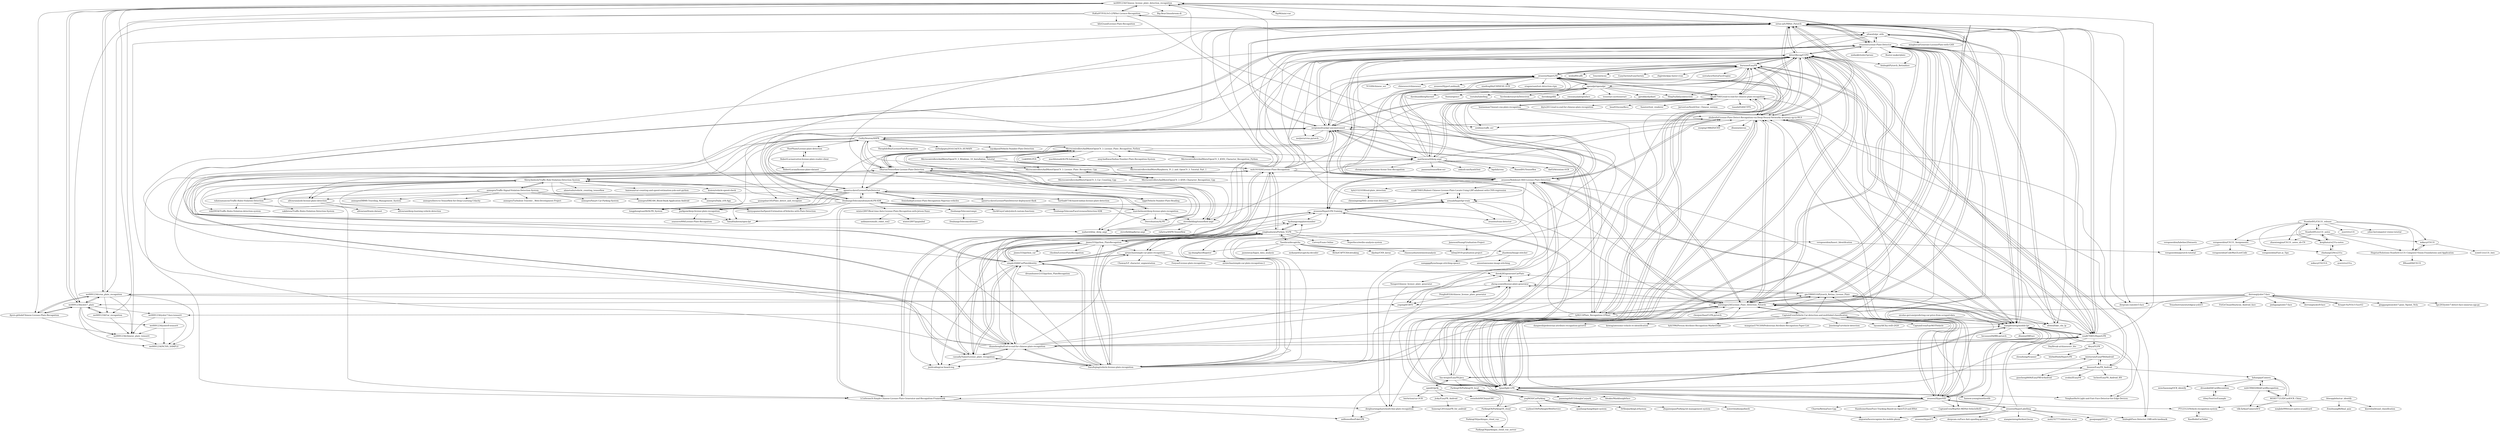 digraph G {
"we0091234/Chinese_license_plate_detection_recognition" -> "we0091234/crnn_plate_recognition"
"we0091234/Chinese_license_plate_detection_recognition" -> "we0091234/yolov7_plate"
"we0091234/Chinese_license_plate_detection_recognition" -> "HuKai97/YOLOv5-LPRNet-Licence-Recognition"
"we0091234/Chinese_license_plate_detection_recognition" -> "we0091234/Car_recognition"
"we0091234/Chinese_license_plate_detection_recognition" -> "Ayers-github/Chinese-License-Plate-Recognition"
"we0091234/Chinese_license_plate_detection_recognition" -> "we0091234/chinese_plate_tensorrt"
"we0091234/Chinese_license_plate_detection_recognition" -> "Big-Bear3/mushroom-di" ["e"=1]
"we0091234/Chinese_license_plate_detection_recognition" -> "yxgong0/CRPD"
"we0091234/Chinese_license_plate_detection_recognition" -> "zeusees/License-Plate-Detector"
"we0091234/Chinese_license_plate_detection_recognition" -> "lhp96/mini-vue" ["e"=1]
"we0091234/Chinese_license_plate_detection_recognition" -> "sirius-ai/LPRNet_Pytorch"
"liuruoze/EasyPR" -> "zeusees/HyperLPR"
"liuruoze/EasyPR" -> "openalpr/openalpr"
"liuruoze/EasyPR" -> "szad670401/end-to-end-for-chinese-plate-recognition"
"liuruoze/EasyPR" -> "detectRecog/CCPD"
"liuruoze/EasyPR" -> "seetaface/SeetaFaceEngine" ["e"=1]
"liuruoze/EasyPR" -> "linuxxx/EasyPR_Android"
"liuruoze/EasyPR" -> "zhubenfu/License-Plate-Detect-Recognition-via-Deep-Neural-Networks-accuracy-up-to-99.9"
"liuruoze/EasyPR" -> "ShiqiYu/libfacedetection" ["e"=1]
"liuruoze/EasyPR" -> "szad670401/HyperLPR"
"liuruoze/EasyPR" -> "fan-wenjie/EasyPR-Java"
"liuruoze/EasyPR" -> "weiliu89/caffe" ["e"=1]
"liuruoze/EasyPR" -> "Tencent/ncnn" ["e"=1]
"liuruoze/EasyPR" -> "EasyDarwin/EasyDarwin" ["e"=1]
"liuruoze/EasyPR" -> "sergiomsilva/alpr-unconstrained"
"liuruoze/EasyPR" -> "rbgirshick/py-faster-rcnn" ["e"=1]
"jinmu333/python_PlateRecogntion" -> "yinghualuowu/Python_VLPR"
"jinmu333/python_PlateRecogntion" -> "simple2048/CarPlateIdentity"
"jinmu333/python_PlateRecogntion" -> "DataXujing/vehicle-license-plate-recognition"
"jinmu333/python_PlateRecogntion" -> "casuallyName/License_plate_recognition"
"jinmu333/python_PlateRecogntion" -> "hyzhangyong/platenumber"
"jinmu333/python_PlateRecogntion" -> "wzh191920/License-Plate-Recognition"
"jinmu333/python_PlateRecogntion" -> "chsobin/LicensePlateRecognition"
"jinmu333/python_PlateRecogntion" -> "zeusees/HyperLPR-Training"
"jinmu333/python_PlateRecogntion" -> "duanshengliu/End-to-end-for-chinese-plate-recognition"
"jinmu333/python_PlateRecogntion" -> "jinmu333/python_car"
"jinmu333/python_PlateRecogntion" -> "jmhIcoding/car-board-reg"
"jinmu333/python_PlateRecogntion" -> "airxiechao/simple-car-plate-recognition"
"wzh191920/License-Plate-Recognition" -> "DataXujing/vehicle-license-plate-recognition"
"wzh191920/License-Plate-Recognition" -> "yinghualuowu/Python_VLPR"
"wzh191920/License-Plate-Recognition" -> "simple2048/CarPlateIdentity"
"wzh191920/License-Plate-Recognition" -> "casuallyName/License_plate_recognition"
"wzh191920/License-Plate-Recognition" -> "detectRecog/CCPD"
"wzh191920/License-Plate-Recognition" -> "jinmu333/python_PlateRecogntion"
"wzh191920/License-Plate-Recognition" -> "airxiechao/simple-car-plate-recognition"
"wzh191920/License-Plate-Recognition" -> "szad670401/end-to-end-for-chinese-plate-recognition"
"wzh191920/License-Plate-Recognition" -> "zeusees/HyperLPR"
"wzh191920/License-Plate-Recognition" -> "zhubenfu/License-Plate-Detect-Recognition-via-Deep-Neural-Networks-accuracy-up-to-99.9"
"wzh191920/License-Plate-Recognition" -> "xuexingyu24/License_Plate_Detection_Pytorch"
"wzh191920/License-Plate-Recognition" -> "sirius-ai/LPRNet_Pytorch"
"wzh191920/License-Plate-Recognition" -> "MicrocontrollersAndMore/OpenCV_3_License_Plate_Recognition_Python"
"wzh191920/License-Plate-Recognition" -> "zeusees/Mobilenet-SSD-License-Plate-Detection"
"wzh191920/License-Plate-Recognition" -> "zeusees/License-Plate-Detector"
"yinghualuowu/Python_VLPR" -> "DataXujing/vehicle-license-plate-recognition"
"yinghualuowu/Python_VLPR" -> "wzh191920/License-Plate-Recognition"
"yinghualuowu/Python_VLPR" -> "simple2048/CarPlateIdentity"
"yinghualuowu/Python_VLPR" -> "jinmu333/python_PlateRecogntion"
"yinghualuowu/Python_VLPR" -> "hyzhangyong/platenumber"
"yinghualuowu/Python_VLPR" -> "Yaoshicn/decaptcha"
"yinghualuowu/Python_VLPR" -> "casuallyName/License_plate_recognition"
"yinghualuowu/Python_VLPR" -> "xg-zhang/faceRegister"
"yinghualuowu/Python_VLPR" -> "duanshengliu/End-to-end-for-chinese-plate-recognition"
"yinghualuowu/Python_VLPR" -> "Corvey/Exam-Online" ["e"=1]
"yinghualuowu/Python_VLPR" -> "zeusees/HyperLPR-Training"
"yinghualuowu/Python_VLPR" -> "jmhIcoding/car-board-reg"
"yinghualuowu/Python_VLPR" -> "Superbsco/weibo-analysis-system" ["e"=1]
"yinghualuowu/Python_VLPR" -> "airxiechao/simple-car-plate-recognition"
"yinghualuowu/Python_VLPR" -> "veraposeidon/Insect_Identification"
"zeusees/HyperLPR" -> "liuruoze/EasyPR"
"zeusees/HyperLPR" -> "detectRecog/CCPD"
"zeusees/HyperLPR" -> "szad670401/end-to-end-for-chinese-plate-recognition"
"zeusees/HyperLPR" -> "zhubenfu/License-Plate-Detect-Recognition-via-Deep-Neural-Networks-accuracy-up-to-99.9"
"zeusees/HyperLPR" -> "sergiomsilva/alpr-unconstrained"
"zeusees/HyperLPR" -> "zeusees/Mobilenet-SSD-License-Plate-Detection"
"zeusees/HyperLPR" -> "lqian/light-LPR"
"zeusees/HyperLPR" -> "openalpr/openalpr"
"zeusees/HyperLPR" -> "xiaofengShi/CHINESE-OCR" ["e"=1]
"zeusees/HyperLPR" -> "eragonruan/text-detection-ctpn" ["e"=1]
"zeusees/HyperLPR" -> "YCG09/chinese_ocr" ["e"=1]
"zeusees/HyperLPR" -> "senlinuc/caffe_ocr" ["e"=1]
"zeusees/HyperLPR" -> "chineseocr/chineseocr" ["e"=1]
"zeusees/HyperLPR" -> "zeusees/HyperLandmark" ["e"=1]
"zeusees/HyperLPR" -> "zeusees/HyperLPR-Training"
"detectRecog/CCPD" -> "zeusees/HyperLPR"
"detectRecog/CCPD" -> "sergiomsilva/alpr-unconstrained"
"detectRecog/CCPD" -> "sirius-ai/LPRNet_Pytorch"
"detectRecog/CCPD" -> "zhubenfu/License-Plate-Detect-Recognition-via-Deep-Neural-Networks-accuracy-up-to-99.9"
"detectRecog/CCPD" -> "xuexingyu24/License_Plate_Detection_Pytorch"
"detectRecog/CCPD" -> "szad670401/end-to-end-for-chinese-plate-recognition"
"detectRecog/CCPD" -> "szad670401/HyperLPR"
"detectRecog/CCPD" -> "zeusees/License-Plate-Detector"
"detectRecog/CCPD" -> "lqian/light-LPR"
"detectRecog/CCPD" -> "xiangweizeng/mobile-lpr"
"detectRecog/CCPD" -> "lyl8213/Plate_Recognition-LPRnet"
"detectRecog/CCPD" -> "zeusees/Mobilenet-SSD-License-Plate-Detection"
"detectRecog/CCPD" -> "liuruoze/EasyPR"
"detectRecog/CCPD" -> "biubug6/Pytorch_Retinaface" ["e"=1]
"detectRecog/CCPD" -> "meijieru/crnn.pytorch" ["e"=1]
"DataXujing/vehicle-license-plate-recognition" -> "wzh191920/License-Plate-Recognition"
"DataXujing/vehicle-license-plate-recognition" -> "simple2048/CarPlateIdentity"
"DataXujing/vehicle-license-plate-recognition" -> "yinghualuowu/Python_VLPR"
"DataXujing/vehicle-license-plate-recognition" -> "casuallyName/License_plate_recognition"
"DataXujing/vehicle-license-plate-recognition" -> "jinmu333/python_PlateRecogntion"
"DataXujing/vehicle-license-plate-recognition" -> "duanshengliu/End-to-end-for-chinese-plate-recognition"
"DataXujing/vehicle-license-plate-recognition" -> "detectRecog/CCPD"
"DataXujing/vehicle-license-plate-recognition" -> "zeusees/License-Plate-Detector"
"DataXujing/vehicle-license-plate-recognition" -> "szad670401/HyperLPR"
"DataXujing/vehicle-license-plate-recognition" -> "xuexingyu24/License_Plate_Detection_Pytorch"
"DataXujing/vehicle-license-plate-recognition" -> "derek285/generateCarPlate"
"DataXujing/vehicle-license-plate-recognition" -> "sirius-ai/LPRNet_Pytorch"
"DataXujing/vehicle-license-plate-recognition" -> "szad670401/end-to-end-for-chinese-plate-recognition"
"DataXujing/vehicle-license-plate-recognition" -> "hyzhangyong/platenumber"
"DataXujing/vehicle-license-plate-recognition" -> "we0091234/Chinese_license_plate_detection_recognition"
"LCorleone/A-Simple-Chinese-License-Plate-Generator-and-Recognition-Framework" -> "armaab/hyperlpr-train"
"LCorleone/A-Simple-Chinese-License-Plate-Generator-and-Recognition-Framework" -> "millionsofluo/FakeLPR"
"LCorleone/A-Simple-Chinese-License-Plate-Generator-and-Recognition-Framework" -> "zeusees/HyperLPR-Training"
"LCorleone/A-Simple-Chinese-License-Plate-Generator-and-Recognition-Framework" -> "deeplearningshare/multi-line-plate-recognition"
"Nenger/chinese_licence_plate_generator" -> "millionsofluo/FakeLPR"
"derek285/generateCarPlate" -> "zheng-yuwei/license-plate-generator"
"lqian/light-LPR" -> "xiangweizeng/mobile-lpr"
"lqian/light-LPR" -> "zhubenfu/License-Plate-Detect-Recognition-via-Deep-Neural-Networks-accuracy-up-to-99.9"
"lqian/light-LPR" -> "xuexingyu24/License_Plate_Detection_Pytorch"
"lqian/light-LPR" -> "detectRecog/CCPD"
"lqian/light-LPR" -> "sirius-ai/LPRNet_Pytorch"
"lqian/light-LPR" -> "zeusees/HyperVID"
"lqian/light-LPR" -> "zeusees/Mobilenet-SSD-License-Plate-Detection"
"lqian/light-LPR" -> "YonghaoHe/A-Light-and-Fast-Face-Detector-for-Edge-Devices" ["e"=1]
"lqian/light-LPR" -> "zeusees/License-Plate-Detector"
"lqian/light-LPR" -> "zeusees/HyperLPR"
"lqian/light-LPR" -> "LCorleone/A-Simple-Chinese-License-Plate-Generator-and-Recognition-Framework"
"lqian/light-LPR" -> "zheng-yuwei/license-plate-generator"
"lqian/light-LPR" -> "olojuwin/facerecognize-for-mobile-phone" ["e"=1]
"lqian/light-LPR" -> "bleakie/MaskInsightface" ["e"=1]
"lqian/light-LPR" -> "hanson-young/nniefacelib" ["e"=1]
"lyl8213/Plate_Recognition-LPRnet" -> "sirius-ai/LPRNet_Pytorch"
"lyl8213/Plate_Recognition-LPRnet" -> "deeplearningshare/multi-line-plate-recognition"
"lyl8213/Plate_Recognition-LPRnet" -> "xuexingyu24/License_Plate_Detection_Pytorch"
"lyl8213/Plate_Recognition-LPRnet" -> "LCorleone/A-Simple-Chinese-License-Plate-Generator-and-Recognition-Framework"
"lyl8213/Plate_Recognition-LPRnet" -> "detectRecog/CCPD"
"lyl8213/Plate_Recognition-LPRnet" -> "sergiomsilva/alpr-unconstrained"
"lyl8213/Plate_Recognition-LPRnet" -> "armaab/hyperlpr-train"
"lyl8213/Plate_Recognition-LPRnet" -> "zhubenfu/License-Plate-Detect-Recognition-via-Deep-Neural-Networks-accuracy-up-to-99.9"
"lyl8213/Plate_Recognition-LPRnet" -> "ufownl/fake_chs_lp"
"lyl8213/Plate_Recognition-LPRnet" -> "gm19900510/Pytorch_Retina_License_Plate"
"matthewearl/deep-anpr" -> "szad670401/end-to-end-for-chinese-plate-recognition"
"matthewearl/deep-anpr" -> "sergiomsilva/alpr-unconstrained"
"matthewearl/deep-anpr" -> "stevefielding/tensorflow-anpr"
"matthewearl/deep-anpr" -> "openalpr/openalpr"
"matthewearl/deep-anpr" -> "zeusees/HyperLPR"
"matthewearl/deep-anpr" -> "Dharun/Tensorflow-License-Plate-Detection"
"matthewearl/deep-anpr" -> "detectRecog/CCPD"
"matthewearl/deep-anpr" -> "pannous/tensorflow-ocr" ["e"=1]
"matthewearl/deep-anpr" -> "ankush-me/SynthText" ["e"=1]
"matthewearl/deep-anpr" -> "bgshih/crnn" ["e"=1]
"matthewearl/deep-anpr" -> "Russell91/TensorBox" ["e"=1]
"matthewearl/deep-anpr" -> "zhubenfu/License-Plate-Detect-Recognition-via-Deep-Neural-Networks-accuracy-up-to-99.9"
"matthewearl/deep-anpr" -> "da03/Attention-OCR" ["e"=1]
"matthewearl/deep-anpr" -> "liuruoze/EasyPR"
"matthewearl/deep-anpr" -> "chongyangtao/Awesome-Scene-Text-Recognition" ["e"=1]
"xuexingyu24/License_Plate_Detection_Pytorch" -> "sirius-ai/LPRNet_Pytorch"
"xuexingyu24/License_Plate_Detection_Pytorch" -> "detectRecog/CCPD"
"xuexingyu24/License_Plate_Detection_Pytorch" -> "zhubenfu/License-Plate-Detect-Recognition-via-Deep-Neural-Networks-accuracy-up-to-99.9"
"xuexingyu24/License_Plate_Detection_Pytorch" -> "xiangweizeng/mobile-lpr"
"xuexingyu24/License_Plate_Detection_Pytorch" -> "lqian/light-LPR"
"xuexingyu24/License_Plate_Detection_Pytorch" -> "zeusees/License-Plate-Detector"
"xuexingyu24/License_Plate_Detection_Pytorch" -> "lyl8213/Plate_Recognition-LPRnet"
"xuexingyu24/License_Plate_Detection_Pytorch" -> "gm19900510/Pytorch_Retina_License_Plate"
"xuexingyu24/License_Plate_Detection_Pytorch" -> "sergiomsilva/alpr-unconstrained"
"xuexingyu24/License_Plate_Detection_Pytorch" -> "zeusees/Mobilenet-SSD-License-Plate-Detection"
"xuexingyu24/License_Plate_Detection_Pytorch" -> "ufownl/fake_chs_lp"
"xuexingyu24/License_Plate_Detection_Pytorch" -> "ufownl/alpr_utils"
"xuexingyu24/License_Plate_Detection_Pytorch" -> "zheng-yuwei/license-plate-generator"
"xuexingyu24/License_Plate_Detection_Pytorch" -> "chenjun2hao/CLPR.pytorch"
"xuexingyu24/License_Plate_Detection_Pytorch" -> "CaptainEven/Vehicle-Car-detection-and-multilabel-classification"
"zeusees/Mobilenet-SSD-License-Plate-Detection" -> "zhubenfu/License-Plate-Detect-Recognition-via-Deep-Neural-Networks-accuracy-up-to-99.9"
"zeusees/Mobilenet-SSD-License-Plate-Detection" -> "szad670401/end-to-end-for-chinese-plate-recognition"
"zeusees/Mobilenet-SSD-License-Plate-Detection" -> "zeusees/HyperVID"
"zeusees/Mobilenet-SSD-License-Plate-Detection" -> "xuexingyu24/License_Plate_Detection_Pytorch"
"zeusees/Mobilenet-SSD-License-Plate-Detection" -> "zeusees/HyperLPR"
"zeusees/Mobilenet-SSD-License-Plate-Detection" -> "lqian/light-LPR"
"zeusees/Mobilenet-SSD-License-Plate-Detection" -> "detectRecog/CCPD"
"zeusees/Mobilenet-SSD-License-Plate-Detection" -> "Nenger/chinese_licence_plate_generator"
"zeusees/Mobilenet-SSD-License-Plate-Detection" -> "xiangweizeng/mobile-lpr"
"zeusees/Mobilenet-SSD-License-Plate-Detection" -> "hyh21521038/ssd-plate_detection"
"zeusees/Mobilenet-SSD-License-Plate-Detection" -> "armaab/hyperlpr-train"
"zeusees/Mobilenet-SSD-License-Plate-Detection" -> "szad670401/Rubost-Chinese-License-Plate-Locate-Using-LBP-adaboost-with-CNN-regression"
"zeusees/Mobilenet-SSD-License-Plate-Detection" -> "LCorleone/A-Simple-Chinese-License-Plate-Generator-and-Recognition-Framework"
"zeusees/Mobilenet-SSD-License-Plate-Detection" -> "zeusees/HyperLPR-Training"
"zeusees/Mobilenet-SSD-License-Plate-Detection" -> "sergiomsilva/alpr-unconstrained"
"zheng-yuwei/license-plate-generator" -> "Pengfei8324/chinese_license_plate_generator"
"zheng-yuwei/license-plate-generator" -> "derek285/generateCarPlate"
"zheng-yuwei/license-plate-generator" -> "gm19900510/Pytorch_Retina_License_Plate"
"zheng-yuwei/license-plate-generator" -> "we0091234/crnn_plate_recognition"
"zheng-yuwei/license-plate-generator" -> "deeplearningshare/multi-line-plate-recognition"
"ParkingOS/ParkingOS_cloud" -> "ParkingOS/ParkingOS_local"
"ParkingOS/ParkingOS_cloud" -> "ParkingOS/parkingos_cloud_vue_server"
"ParkingOS/ParkingOS_cloud" -> "ParkingOS/parkingos_cloud_vue"
"openalpr/openalpr" -> "liuruoze/EasyPR"
"openalpr/openalpr" -> "zeusees/HyperLPR"
"openalpr/openalpr" -> "cmusatyalab/openface" ["e"=1]
"openalpr/openalpr" -> "matthewearl/deep-anpr"
"openalpr/openalpr" -> "sergiomsilva/alpr-unconstrained"
"openalpr/openalpr" -> "tesseract-ocr/tesseract" ["e"=1]
"openalpr/openalpr" -> "detectRecog/CCPD"
"openalpr/openalpr" -> "pjreddie/darknet" ["e"=1]
"openalpr/openalpr" -> "davidsandberg/facenet" ["e"=1]
"openalpr/openalpr" -> "Itseez/opencv" ["e"=1]
"openalpr/openalpr" -> "tzutalin/labelImg" ["e"=1]
"openalpr/openalpr" -> "facebookresearch/Detectron" ["e"=1]
"openalpr/openalpr" -> "ShiqiYu/libfacedetection" ["e"=1]
"openalpr/openalpr" -> "szad670401/end-to-end-for-chinese-plate-recognition"
"openalpr/openalpr" -> "davisking/dlib" ["e"=1]
"ParkingOS/parkingos_cloud_vue" -> "ParkingOS/parkingos_cloud_vue_server"
"anmspro/Traffic-Signal-Violation-Detection-System" -> "ShreyAmbesh/Traffic-Rule-Violation-Detection-System"
"anmspro/Traffic-Signal-Violation-Detection-System" -> "rahatzamancse/Traffic-Rules-Violation-Detection"
"anmspro/Traffic-Signal-Violation-Detection-System" -> "anmspro/DREAM_Blood-Bank-Application-Android"
"anmspro/Traffic-Signal-Violation-Detection-System" -> "anmspro/Daily_iOS-App"
"anmspro/Traffic-Signal-Violation-Detection-System" -> "anmspro/DBMS-Traveling_Management_System"
"anmspro/Traffic-Signal-Violation-Detection-System" -> "anmspro/Intro-to-Tensorflow-for-Deep-Learning-Udacity"
"anmspro/Traffic-Signal-Violation-Detection-System" -> "anmspro/Turbulent-Traveler__Web-Development-Project"
"anmspro/Traffic-Signal-Violation-Detection-System" -> "anmspro/Smart-Car-Parking-System"
"zhubenfu/License-Plate-Detect-Recognition-via-Deep-Neural-Networks-accuracy-up-to-99.9" -> "detectRecog/CCPD"
"zhubenfu/License-Plate-Detect-Recognition-via-Deep-Neural-Networks-accuracy-up-to-99.9" -> "sergiomsilva/alpr-unconstrained"
"zhubenfu/License-Plate-Detect-Recognition-via-Deep-Neural-Networks-accuracy-up-to-99.9" -> "zeusees/HyperLPR"
"zhubenfu/License-Plate-Detect-Recognition-via-Deep-Neural-Networks-accuracy-up-to-99.9" -> "lqian/light-LPR"
"zhubenfu/License-Plate-Detect-Recognition-via-Deep-Neural-Networks-accuracy-up-to-99.9" -> "xuexingyu24/License_Plate_Detection_Pytorch"
"zhubenfu/License-Plate-Detect-Recognition-via-Deep-Neural-Networks-accuracy-up-to-99.9" -> "zeusees/Mobilenet-SSD-License-Plate-Detection"
"zhubenfu/License-Plate-Detect-Recognition-via-Deep-Neural-Networks-accuracy-up-to-99.9" -> "szad670401/end-to-end-for-chinese-plate-recognition"
"zhubenfu/License-Plate-Detect-Recognition-via-Deep-Neural-Networks-accuracy-up-to-99.9" -> "sirius-ai/LPRNet_Pytorch"
"zhubenfu/License-Plate-Detect-Recognition-via-Deep-Neural-Networks-accuracy-up-to-99.9" -> "xiangweizeng/mobile-lpr"
"zhubenfu/License-Plate-Detect-Recognition-via-Deep-Neural-Networks-accuracy-up-to-99.9" -> "zuoqing1988/ZQCNN" ["e"=1]
"zhubenfu/License-Plate-Detect-Recognition-via-Deep-Neural-Networks-accuracy-up-to-99.9" -> "YonghaoHe/A-Light-and-Fast-Face-Detector-for-Edge-Devices" ["e"=1]
"zhubenfu/License-Plate-Detect-Recognition-via-Deep-Neural-Networks-accuracy-up-to-99.9" -> "senlinuc/caffe_ocr" ["e"=1]
"zhubenfu/License-Plate-Detect-Recognition-via-Deep-Neural-Networks-accuracy-up-to-99.9" -> "dlunion/mtcnn" ["e"=1]
"zhubenfu/License-Plate-Detect-Recognition-via-Deep-Neural-Networks-accuracy-up-to-99.9" -> "lyl8213/Plate_Recognition-LPRnet"
"zhubenfu/License-Plate-Detect-Recognition-via-Deep-Neural-Networks-accuracy-up-to-99.9" -> "biubug6/Face-Detector-1MB-with-landmark" ["e"=1]
"MicrocontrollersAndMore/OpenCV_3_KNN_Character_Recognition_Python" -> "MicrocontrollersAndMore/OpenCV_3_License_Plate_Recognition_Python"
"duanshengliu/End-to-end-for-chinese-plate-recognition" -> "zeusees/License-Plate-Detector"
"duanshengliu/End-to-end-for-chinese-plate-recognition" -> "DataXujing/vehicle-license-plate-recognition"
"duanshengliu/End-to-end-for-chinese-plate-recognition" -> "casuallyName/License_plate_recognition"
"duanshengliu/End-to-end-for-chinese-plate-recognition" -> "derek285/generateCarPlate"
"duanshengliu/End-to-end-for-chinese-plate-recognition" -> "simple2048/CarPlateIdentity"
"duanshengliu/End-to-end-for-chinese-plate-recognition" -> "detectRecog/CCPD"
"duanshengliu/End-to-end-for-chinese-plate-recognition" -> "yinghualuowu/Python_VLPR"
"duanshengliu/End-to-end-for-chinese-plate-recognition" -> "gm19900510/Pytorch_Retina_License_Plate"
"duanshengliu/End-to-end-for-chinese-plate-recognition" -> "xiangweizeng/mobile-lpr"
"duanshengliu/End-to-end-for-chinese-plate-recognition" -> "zheng-yuwei/license-plate-generator"
"duanshengliu/End-to-end-for-chinese-plate-recognition" -> "airxiechao/simple-car-plate-recognition"
"duanshengliu/End-to-end-for-chinese-plate-recognition" -> "sirius-ai/LPRNet_Pytorch"
"duanshengliu/End-to-end-for-chinese-plate-recognition" -> "jmhIcoding/car-board-reg"
"duanshengliu/End-to-end-for-chinese-plate-recognition" -> "ufownl/alpr_utils"
"duanshengliu/End-to-end-for-chinese-plate-recognition" -> "szad670401/HyperLPR"
"sergiomsilva/alpr-unconstrained" -> "detectRecog/CCPD"
"sergiomsilva/alpr-unconstrained" -> "zhubenfu/License-Plate-Detect-Recognition-via-Deep-Neural-Networks-accuracy-up-to-99.9"
"sergiomsilva/alpr-unconstrained" -> "sirius-ai/LPRNet_Pytorch"
"sergiomsilva/alpr-unconstrained" -> "zeusees/HyperLPR"
"sergiomsilva/alpr-unconstrained" -> "xuexingyu24/License_Plate_Detection_Pytorch"
"sergiomsilva/alpr-unconstrained" -> "szad670401/end-to-end-for-chinese-plate-recognition"
"sergiomsilva/alpr-unconstrained" -> "DoubangoTelecom/ultimateALPR-SDK"
"sergiomsilva/alpr-unconstrained" -> "lyl8213/Plate_Recognition-LPRnet"
"sergiomsilva/alpr-unconstrained" -> "zeusees/Mobilenet-SSD-License-Plate-Detection"
"sergiomsilva/alpr-unconstrained" -> "GuiltyNeuron/ANPR"
"sergiomsilva/alpr-unconstrained" -> "Dharun/Tensorflow-License-Plate-Detection"
"sergiomsilva/alpr-unconstrained" -> "matthewearl/deep-anpr"
"sergiomsilva/alpr-unconstrained" -> "lqian/light-LPR"
"sergiomsilva/alpr-unconstrained" -> "meijieru/crnn.pytorch" ["e"=1]
"sergiomsilva/alpr-unconstrained" -> "quangnhat185/Plate_detect_and_recognize"
"winter2897/Real-time-Auto-License-Plate-Recognition-with-Jetson-Nano" -> "anhbantre/multi_robot_ros2"
"winter2897/Real-time-Auto-License-Plate-Recognition-with-Jetson-Nano" -> "winter2897/pygimbal"
"DoubangoTelecom/ultimateALPR-SDK" -> "sergiomsilva/alpr-unconstrained"
"DoubangoTelecom/ultimateALPR-SDK" -> "parkpow/deep-license-plate-recognition"
"DoubangoTelecom/ultimateALPR-SDK" -> "marcbelmont/deep-license-plate-recognition"
"DoubangoTelecom/ultimateALPR-SDK" -> "DoubangoTelecom/compv"
"DoubangoTelecom/ultimateALPR-SDK" -> "apoorva-dave/LicensePlateDetector"
"DoubangoTelecom/ultimateALPR-SDK" -> "faisalthaheem/open-lpr"
"DoubangoTelecom/ultimateALPR-SDK" -> "Deevoluation/ALPR"
"DoubangoTelecom/ultimateALPR-SDK" -> "xuexingyu24/License_Plate_Detection_Pytorch"
"DoubangoTelecom/ultimateALPR-SDK" -> "ShreyAmbesh/Traffic-Rule-Violation-Detection-System"
"DoubangoTelecom/ultimateALPR-SDK" -> "winter2897/Real-time-Auto-License-Plate-Recognition-with-Jetson-Nano"
"DoubangoTelecom/ultimateALPR-SDK" -> "sirius-ai/LPRNet_Pytorch"
"DoubangoTelecom/ultimateALPR-SDK" -> "ufownl/alpr_utils"
"DoubangoTelecom/ultimateALPR-SDK" -> "shreyapamecha/Speed-Estimation-of-Vehicles-with-Plate-Detection" ["e"=1]
"DoubangoTelecom/ultimateALPR-SDK" -> "theAIGuysCode/yolov4-custom-functions" ["e"=1]
"DoubangoTelecom/ultimateALPR-SDK" -> "DoubangoTelecom/FaceLivenessDetection-SDK"
"mikucy/CS131" -> "Hugstar/Solutions-Stanford-cs131-Computer-Vision-Foundations-and-Application"
"mikucy/CS131" -> "xuwd11/cs131_hws"
"XiaoRobb/CarTeller" -> "PT123123/Vehicle-recognition-system"
"imistyrain/EasyPR4Android" -> "linuxxx/EasyPR_Android"
"imistyrain/EasyPR4Android" -> "guocheng0606/EasyPRForAndroid"
"StanfordVL/CS131_release" -> "StanfordVL/cs131_notes"
"StanfordVL/CS131_release" -> "mikucy/CS131"
"StanfordVL/CS131_release" -> "Hugstar/Solutions-Stanford-cs131-Computer-Vision-Foundations-and-Application"
"StanfordVL/CS131_release" -> "veraposeidon/CS131_Assignments"
"StanfordVL/CS131_release" -> "kenjihata/cs231a-notes"
"StanfordVL/CS131_release" -> "zhaoxiongjun/CS131_notes_zh-CN"
"StanfordVL/CS131_release" -> "chizhang529/cs231a"
"StanfordVL/CS131_release" -> "zyxrrr/cs131"
"StanfordVL/CS131_release" -> "yihui-he/computer-vision-tutorial"
"ufownl/fake_chs_lp" -> "ufownl/alpr_utils"
"Yaoshicn/decaptcha" -> "xg-zhang/faceRegister"
"Yaoshicn/decaptcha" -> "yinghualuowu/Python_VLPR"
"Yaoshicn/decaptcha" -> "wbwj/2018-graduation-project"
"Yaoshicn/decaptcha" -> "zhaobenx/Image-stitcher"
"Yaoshicn/decaptcha" -> "skyduy/CNN_keras" ["e"=1]
"Yaoshicn/decaptcha" -> "chauncyzhu/sentimentanalysis" ["e"=1]
"Yaoshicn/decaptcha" -> "jasminecjc/lagou_data_analysis" ["e"=1]
"Yaoshicn/decaptcha" -> "mekarpeles/captcha-decoder" ["e"=1]
"Yaoshicn/decaptcha" -> "lllcho/CAPTCHA-breaking" ["e"=1]
"RobertLucian/cortex-license-plate-reader-client" -> "ThorPham/License-plate-detection"
"RobertLucian/cortex-license-plate-reader-client" -> "RobertLucian/license-plate-dataset"
"huxiaoman7/mxnet-cnn-plate-recognition" -> "szad670401/end-to-end-for-chinese-plate-recognition"
"huxiaoman7/mxnet-cnn-plate-recognition" -> "zheng-yuwei/license-plate-generator"
"huxiaoman7/mxnet-cnn-plate-recognition" -> "zhubenfu/License-Plate-Detect-Recognition-via-Deep-Neural-Networks-accuracy-up-to-99.9"
"zeusees/HyperLPR-Training" -> "zeusees/train-detector"
"zeusees/HyperLPR-Training" -> "armaab/hyperlpr-train"
"zeusees/HyperLPR-Training" -> "LCorleone/A-Simple-Chinese-License-Plate-Generator-and-Recognition-Framework"
"zeusees/HyperLPR-Training" -> "szad670401/Rubost-Chinese-License-Plate-Locate-Using-LBP-adaboost-with-CNN-regression"
"zeusees/HyperLPR-Training" -> "zeusees/HyperVID"
"zeusees/HyperLPR-Training" -> "szad670401/end-to-end-for-chinese-plate-recognition"
"zeusees/HyperLPR-Training" -> "hyzhangyong/platenumber"
"zeusees/HyperLabelImg" -> "olojuwin/facerecognize-for-mobile-phone" ["e"=1]
"zeusees/HyperLabelImg" -> "zeusees/HyperVID"
"zeusees/HyperLabelImg" -> "moli232777144/mtcnn_ncnn" ["e"=1]
"zeusees/HyperLabelImg" -> "xiangweizeng/mobile-lpr"
"zeusees/HyperLabelImg" -> "guoqiangqi/PFLD" ["e"=1]
"zeusees/HyperLabelImg" -> "biubug6/Face-Detector-1MB-with-landmark" ["e"=1]
"zeusees/HyperLabelImg" -> "zeusees/HyperFT" ["e"=1]
"zeusees/HyperLabelImg" -> "deepcam-cn/Face-Anti-spoofing.pytorch" ["e"=1]
"zeusees/HyperLabelImg" -> "xiangweizeng/darknet2ncnn" ["e"=1]
"zeusees/HyperVID" -> "CaptainEven/Vehicle-Car-detection-and-multilabel-classification"
"zeusees/HyperVID" -> "xiangweizeng/mobile-lpr"
"zeusees/HyperVID" -> "zeusees/Mobilenet-SSD-License-Plate-Detection"
"zeusees/HyperVID" -> "HandsomeHans/Face-Tracking-Based-on-OpenTLD-and-RNet" ["e"=1]
"zeusees/HyperVID" -> "deeplearningshare/multi-line-plate-recognition"
"zeusees/HyperVID" -> "zeusees/HyperLPR-Training"
"zeusees/HyperVID" -> "zeusees/License-Plate-Detector"
"zeusees/HyperVID" -> "lqian/light-LPR"
"zeusees/HyperVID" -> "zeusees/HyperLabelImg"
"zeusees/HyperVID" -> "CaptainEven/RepNet-MDNet-VehicleReID" ["e"=1]
"zeusees/HyperVID" -> "gm19900510/Pytorch_Retina_License_Plate"
"zeusees/HyperVID" -> "Charrin/RetinaFace-Cpp" ["e"=1]
"zeusees/HyperVID" -> "PT123123/Vehicle-recognition-system"
"zeusees/HyperVID" -> "zhubenfu/License-Plate-Detect-Recognition-via-Deep-Neural-Networks-accuracy-up-to-99.9"
"zeusees/HyperVID" -> "xuexingyu24/License_Plate_Detection_Pytorch"
"HuKai97/YOLOv5-LPRNet-Licence-Recognition" -> "we0091234/Chinese_license_plate_detection_recognition"
"HuKai97/YOLOv5-LPRNet-Licence-Recognition" -> "kiloGrand/License-Plate-Recognition"
"HuKai97/YOLOv5-LPRNet-Licence-Recognition" -> "sirius-ai/LPRNet_Pytorch"
"HuKai97/YOLOv5-LPRNet-Licence-Recognition" -> "we0091234/crnn_plate_recognition"
"HuKai97/YOLOv5-LPRNet-Licence-Recognition" -> "we0091234/yolov7_plate"
"HuKai97/YOLOv5-LPRNet-Licence-Recognition" -> "yxgong0/CRPD"
"CaptainEven/Vehicle-Car-detection-and-multilabel-classification" -> "CaptainEven/RepNet-MDNet-VehicleReID" ["e"=1]
"CaptainEven/Vehicle-Car-detection-and-multilabel-classification" -> "zeusees/HyperVID"
"CaptainEven/Vehicle-Car-detection-and-multilabel-classification" -> "xuexingyu24/License_Plate_Detection_Pytorch"
"CaptainEven/Vehicle-Car-detection-and-multilabel-classification" -> "knwng/awesome-vehicle-re-identification" ["e"=1]
"CaptainEven/Vehicle-Car-detection-and-multilabel-classification" -> "hyk1996/Person-Attribute-Recognition-MarketDuke" ["e"=1]
"CaptainEven/Vehicle-Car-detection-and-multilabel-classification" -> "zeusees/License-Plate-Detector"
"CaptainEven/Vehicle-Car-detection-and-multilabel-classification" -> "wangxiao5791509/Pedestrian-Attribute-Recognition-Paper-List" ["e"=1]
"CaptainEven/Vehicle-Car-detection-and-multilabel-classification" -> "xiangweizeng/mobile-lpr"
"CaptainEven/Vehicle-Car-detection-and-multilabel-classification" -> "gm19900510/Pytorch_Retina_License_Plate"
"CaptainEven/Vehicle-Car-detection-and-multilabel-classification" -> "detectRecog/CCPD"
"CaptainEven/Vehicle-Car-detection-and-multilabel-classification" -> "JunshengFu/vehicle-detection" ["e"=1]
"CaptainEven/Vehicle-Car-detection-and-multilabel-classification" -> "layumi/AICIty-reID-2020" ["e"=1]
"CaptainEven/Vehicle-Car-detection-and-multilabel-classification" -> "zhubenfu/License-Plate-Detect-Recognition-via-Deep-Neural-Networks-accuracy-up-to-99.9"
"CaptainEven/Vehicle-Car-detection-and-multilabel-classification" -> "CaptainEven/FairMOTVehicle" ["e"=1]
"CaptainEven/Vehicle-Car-detection-and-multilabel-classification" -> "dangweili/pedestrian-attribute-recognition-pytorch" ["e"=1]
"veraposeidon/Insect_Identification" -> "veraposeidon/pytorch-tutorial"
"linuxxx/EasyPR_Android" -> "imistyrain/EasyPR4Android"
"linuxxx/EasyPR_Android" -> "fan-wenjie/EasyPR-Java"
"linuxxx/EasyPR_Android" -> "liuruoze/EasyPR"
"linuxxx/EasyPR_Android" -> "guocheng0606/EasyPRForAndroid"
"linuxxx/EasyPR_Android" -> "zcolin/ZEasyPR"
"linuxxx/EasyPR_Android" -> "lucher/EasyPR_Android_RN"
"linuxxx/EasyPR_Android" -> "lizhangqu/Camera"
"GuiltyNeuron/ANPR" -> "apoorva-dave/LicensePlateDetector"
"GuiltyNeuron/ANPR" -> "TheophileBuy/LicensePlateRecognition"
"GuiltyNeuron/ANPR" -> "sergiomsilva/alpr-unconstrained"
"GuiltyNeuron/ANPR" -> "sirius-ai/LPRNet_Pytorch"
"GuiltyNeuron/ANPR" -> "mehulgupta2016154/TCS_HUMAIN"
"GuiltyNeuron/ANPR" -> "stevefielding/tensorflow-anpr"
"GuiltyNeuron/ANPR" -> "Dharun/Tensorflow-License-Plate-Detection"
"GuiltyNeuron/ANPR" -> "LCorleone/A-Simple-Chinese-License-Plate-Generator-and-Recognition-Framework"
"GuiltyNeuron/ANPR" -> "longphungtuan94/ALPR_System"
"GuiltyNeuron/ANPR" -> "Deevoluation/ALPR"
"GuiltyNeuron/ANPR" -> "sayakpaul/Vehicle-Number-Plate-Detection"
"GuiltyNeuron/ANPR" -> "MicrocontrollersAndMore/OpenCV_3_License_Plate_Recognition_Python"
"GuiltyNeuron/ANPR" -> "ShreyAmbesh/Traffic-Rule-Violation-Detection-System"
"GuiltyNeuron/ANPR" -> "ThorPham/License-plate-detection"
"GuiltyNeuron/ANPR" -> "mahavird/my_deep_anpr"
"blueapplehe/car_identify" -> "kinredon/brand_classification"
"blueapplehe/car_identify" -> "PT123123/Vehicle-recognition-system"
"blueapplehe/car_identify" -> "Zoushuang86/final_quiz"
"simple2048/CarPlateIdentity" -> "casuallyName/License_plate_recognition"
"simple2048/CarPlateIdentity" -> "DataXujing/vehicle-license-plate-recognition"
"simple2048/CarPlateIdentity" -> "yinghualuowu/Python_VLPR"
"simple2048/CarPlateIdentity" -> "jinmu333/python_PlateRecogntion"
"simple2048/CarPlateIdentity" -> "jmhIcoding/car-board-reg"
"simple2048/CarPlateIdentity" -> "wzh191920/License-Plate-Recognition"
"simple2048/CarPlateIdentity" -> "hyzhangyong/platenumber"
"simple2048/CarPlateIdentity" -> "airxiechao/simple-car-plate-recognition"
"simple2048/CarPlateIdentity" -> "duanshengliu/End-to-end-for-chinese-plate-recognition"
"simple2048/CarPlateIdentity" -> "detectRecog/CCPD"
"simple2048/CarPlateIdentity" -> "dreamhunter2333/python_PlateRecogntion"
"simple2048/CarPlateIdentity" -> "derek285/generateCarPlate"
"simple2048/CarPlateIdentity" -> "zeusees/License-Plate-Detector"
"szad670401/end-to-end-for-chinese-plate-recognition" -> "zeusees/HyperLPR"
"szad670401/end-to-end-for-chinese-plate-recognition" -> "detectRecog/CCPD"
"szad670401/end-to-end-for-chinese-plate-recognition" -> "ibyte2011/end-to-end-for-chinese-plate-recognition"
"szad670401/end-to-end-for-chinese-plate-recognition" -> "zhubenfu/License-Plate-Detect-Recognition-via-Deep-Neural-Networks-accuracy-up-to-99.9"
"szad670401/end-to-end-for-chinese-plate-recognition" -> "senlinuc/caffe_ocr" ["e"=1]
"szad670401/end-to-end-for-chinese-plate-recognition" -> "zeusees/Mobilenet-SSD-License-Plate-Detection"
"szad670401/end-to-end-for-chinese-plate-recognition" -> "huxiaoman7/mxnet-cnn-plate-recognition"
"szad670401/end-to-end-for-chinese-plate-recognition" -> "zeusees/HyperLPR-Training"
"szad670401/end-to-end-for-chinese-plate-recognition" -> "matthewearl/deep-anpr"
"szad670401/end-to-end-for-chinese-plate-recognition" -> "bear63/sceneReco" ["e"=1]
"szad670401/end-to-end-for-chinese-plate-recognition" -> "sergiomsilva/alpr-unconstrained"
"szad670401/end-to-end-for-chinese-plate-recognition" -> "liuruoze/EasyPR"
"szad670401/end-to-end-for-chinese-plate-recognition" -> "Sanster/text_renderer" ["e"=1]
"szad670401/end-to-end-for-chinese-plate-recognition" -> "JarveeLee/SynthText_Chinese_version" ["e"=1]
"szad670401/end-to-end-for-chinese-plate-recognition" -> "tianzhi0549/CTPN" ["e"=1]
"szad670401/HyperLPR" -> "zeusees/License-Plate-Detector"
"szad670401/HyperLPR" -> "detectRecog/CCPD"
"szad670401/HyperLPR" -> "xiangweizeng/mobile-lpr"
"szad670401/HyperLPR" -> "sirius-ai/LPRNet_Pytorch"
"szad670401/HyperLPR" -> "we0091234/Chinese_license_plate_detection_recognition"
"szad670401/HyperLPR" -> "liuruoze/EasyPR"
"szad670401/HyperLPR" -> "lqian/light-LPR"
"szad670401/HyperLPR" -> "szad670401/end-to-end-for-chinese-plate-recognition"
"szad670401/HyperLPR" -> "DataXujing/vehicle-license-plate-recognition"
"szad670401/HyperLPR" -> "xuexingyu24/License_Plate_Detection_Pytorch"
"szad670401/HyperLPR" -> "duanshengliu/End-to-end-for-chinese-plate-recognition"
"szad670401/HyperLPR" -> "zhubenfu/License-Plate-Detect-Recognition-via-Deep-Neural-Networks-accuracy-up-to-99.9"
"szad670401/HyperLPR" -> "shouzhong/Scanner" ["e"=1]
"szad670401/HyperLPR" -> "DayBreak-u/chineseocr_lite" ["e"=1]
"szad670401/HyperLPR" -> "AleynP/LPR"
"fan-wenjie/EasyPR-Java" -> "linuxxx/EasyPR_Android"
"fan-wenjie/EasyPR-Java" -> "eguid/vlpr4j"
"fan-wenjie/EasyPR-Java" -> "liuruoze/EasyPR"
"fan-wenjie/EasyPR-Java" -> "ParkingOS/ParkingOS_local"
"fan-wenjie/EasyPR-Java" -> "zeusees/HyperLPR"
"fan-wenjie/EasyPR-Java" -> "szad670401/end-to-end-for-chinese-plate-recognition"
"fan-wenjie/EasyPR-Java" -> "lqian/light-LPR"
"fan-wenjie/EasyPR-Java" -> "imistyrain/EasyPR4Android"
"stevefielding/tensorflow-anpr" -> "stevefielding/keras-anpr"
"stevefielding/tensorflow-anpr" -> "mahavird/my_deep_anpr"
"stevefielding/tensorflow-anpr" -> "Dharun/Tensorflow-License-Plate-Detection"
"stevefielding/tensorflow-anpr" -> "rafariva/ANPR-Tensorflow"
"zeusees/License-Plate-Detector" -> "gm19900510/Pytorch_Retina_License_Plate"
"zeusees/License-Plate-Detector" -> "szad670401/HyperLPR"
"zeusees/License-Plate-Detector" -> "xiangweizeng/mobile-lpr"
"zeusees/License-Plate-Detector" -> "xuexingyu24/License_Plate_Detection_Pytorch"
"zeusees/License-Plate-Detector" -> "sirius-ai/LPRNet_Pytorch"
"zeusees/License-Plate-Detector" -> "detectRecog/CCPD"
"zeusees/License-Plate-Detector" -> "zeusees/HyperVID"
"zeusees/License-Plate-Detector" -> "ufownl/alpr_utils"
"zeusees/License-Plate-Detector" -> "duanshengliu/End-to-end-for-chinese-plate-recognition"
"zeusees/License-Plate-Detector" -> "deepcam-cn/yolov5-face" ["e"=1]
"zeusees/License-Plate-Detector" -> "lqian/light-LPR"
"zeusees/License-Plate-Detector" -> "we0091234/Chinese_license_plate_detection_recognition"
"zeusees/License-Plate-Detector" -> "biubug6/Pytorch_Retinaface" ["e"=1]
"zeusees/License-Plate-Detector" -> "midasklr/yolov5prune" ["e"=1]
"zeusees/License-Plate-Detector" -> "Buster-maker/plate"
"JamesonHuang/Graduation-Project" -> "wbwj/2018-graduation-project"
"PT123123/Vehicle-recognition-system" -> "XiaoRobb/CarTeller"
"wzb19960208/idCardRecognition" -> "465857721/IDCardOCR_China"
"wzb19960208/idCardRecognition" -> "tdk-farkas/CameraSFZ"
"wzb19960208/idCardRecognition" -> "lizhangqu/Camera"
"eguid/vlpr4j" -> "fan-wenjie/EasyPR-Java"
"eguid/vlpr4j" -> "swimfish09/ChepaiORC"
"eguid/vlpr4j" -> "InitAction/car-OCR"
"eguid/vlpr4j" -> "jtsky/EasyPR_Android"
"airxiechao/simple-car-plate-recognition" -> "airxiechao/simple-car-plate-recognition-2"
"airxiechao/simple-car-plate-recognition" -> "simple2048/CarPlateIdentity"
"airxiechao/simple-car-plate-recognition" -> "Chaway/LP_character_segmentation"
"airxiechao/simple-car-plate-recognition" -> "Feeyao/License-plate-recognition"
"465857721/IDCardOCR_China" -> "tdk-farkas/CameraSFZ"
"465857721/IDCardOCR_China" -> "wzb19960208/idCardRecognition"
"465857721/IDCardOCR_China" -> "lizhangqu/Camera"
"465857721/IDCardOCR_China" -> "mmjbds999/react-native-scanidcard"
"dreamkid/IdCardReconition" -> "itlwy/TextOcrExample"
"lizhangqu/Camera" -> "465857721/IDCardOCR_China"
"lizhangqu/Camera" -> "wzb19960208/idCardRecognition"
"lizhangqu/Camera" -> "wenchaosong/OCR_identify" ["e"=1]
"lizhangqu/Camera" -> "dreamkid/IdCardReconition"
"armaab/hyperlpr-train" -> "LCorleone/A-Simple-Chinese-License-Plate-Generator-and-Recognition-Framework"
"armaab/hyperlpr-train" -> "szad670401/Rubost-Chinese-License-Plate-Locate-Using-LBP-adaboost-with-CNN-regression"
"armaab/hyperlpr-train" -> "zeusees/train-detector"
"armaab/hyperlpr-train" -> "zeusees/HyperLPR-Training"
"armaab/hyperlpr-train" -> "deeplearningshare/multi-line-plate-recognition"
"yxq9650/CarParking" -> "ParkingOS/ParkingOS_local"
"yxq9650/CarParking" -> "zhujainxipan/Parking-lot-management-system"
"yxq9650/CarParking" -> "watercloudss/parkweb"
"yxq9650/CarParking" -> "xuzhou530/ParkinglotWebService"
"yxq9650/CarParking" -> "ParkingOS/ParkingOS_cloud"
"yxq9650/CarParking" -> "qianliangchang/depot-system"
"yxq9650/CarParking" -> "DrXin/parkingLotSystem"
"jtsky/EasyPR_Android" -> "liumeng1201/easyPR_for_android"
"nicolas-gervais/predicting-car-price-from-scraped-data" -> "zeusees/HyperVID"
"nicolas-gervais/predicting-car-price-from-scraped-data" -> "xiangweizeng/mobile-lpr"
"StanfordVL/cs131_notes" -> "StanfordVL/CS131_release"
"StanfordVL/cs131_notes" -> "Hugstar/Solutions-Stanford-cs131-Computer-Vision-Foundations-and-Application"
"StanfordVL/cs131_notes" -> "kenjihata/cs231a-notes"
"StanfordVL/cs131_notes" -> "mikucy/CS131"
"StanfordVL/cs131_notes" -> "zhaoxiongjun/CS131_notes_zh-CN"
"StanfordVL/cs131_notes" -> "veraposeidon/CS131_Assignments"
"chizhang529/cs231a" -> "zyxrrr/cs231a"
"chizhang529/cs231a" -> "mikucy/CS231A"
"chizhang529/cs231a" -> "kenjihata/cs231a-notes"
"kenjihata/cs231a-notes" -> "chizhang529/cs231a"
"kenjihata/cs231a-notes" -> "StanfordVL/CS131_release"
"kenjihata/cs231a-notes" -> "StanfordVL/cs131_notes"
"Dharun/Tensorflow-License-Plate-Detection" -> "apoorva-dave/LicensePlateDetector"
"Dharun/Tensorflow-License-Plate-Detection" -> "mahavird/my_deep_anpr"
"Dharun/Tensorflow-License-Plate-Detection" -> "stevefielding/tensorflow-anpr"
"Dharun/Tensorflow-License-Plate-Detection" -> "ShreyAmbesh/Traffic-Rule-Violation-Detection-System"
"Dharun/Tensorflow-License-Plate-Detection" -> "vjgpt/Vehicle-Number-Plate-Reading"
"Dharun/Tensorflow-License-Plate-Detection" -> "sergiomsilva/alpr-unconstrained"
"Dharun/Tensorflow-License-Plate-Detection" -> "alitourani/yolo-license-plate-detection"
"Dharun/Tensorflow-License-Plate-Detection" -> "zeusees/Mobilenet-SSD-License-Plate-Detection"
"Dharun/Tensorflow-License-Plate-Detection" -> "Deevoluation/ALPR"
"Dharun/Tensorflow-License-Plate-Detection" -> "GuiltyNeuron/ANPR"
"Dharun/Tensorflow-License-Plate-Detection" -> "MicrocontrollersAndMore/OpenCV_3_License_Plate_Recognition_Python"
"Dharun/Tensorflow-License-Plate-Detection" -> "matthewearl/deep-anpr"
"Dharun/Tensorflow-License-Plate-Detection" -> "sirius-ai/LPRNet_Pytorch"
"apoorva-dave/LicensePlateDetector" -> "Dharun/Tensorflow-License-Plate-Detection"
"apoorva-dave/LicensePlateDetector" -> "ShreyAmbesh/Traffic-Rule-Violation-Detection-System"
"apoorva-dave/LicensePlateDetector" -> "alitourani/yolo-license-plate-detection"
"apoorva-dave/LicensePlateDetector" -> "femioladeji/License-Plate-Recognition-Nigerian-vehicles"
"apoorva-dave/LicensePlateDetector" -> "apoorva-dave/LicensePlateDetector-deployment-flask"
"apoorva-dave/LicensePlateDetector" -> "SarthakV7/AI-based-indian-license-plate-detection"
"apoorva-dave/LicensePlateDetector" -> "vjgpt/Vehicle-Number-Plate-Reading"
"apoorva-dave/LicensePlateDetector" -> "GuiltyNeuron/ANPR"
"apoorva-dave/LicensePlateDetector" -> "parkpow/deep-license-plate-recognition"
"apoorva-dave/LicensePlateDetector" -> "mahavird/my_deep_anpr"
"apoorva-dave/LicensePlateDetector" -> "faisalthaheem/open-lpr"
"apoorva-dave/LicensePlateDetector" -> "quangnhat185/Plate_detect_and_recognize"
"apoorva-dave/LicensePlateDetector" -> "longphungtuan94/ALPR_System"
"apoorva-dave/LicensePlateDetector" -> "marcbelmont/deep-license-plate-recognition"
"apoorva-dave/LicensePlateDetector" -> "DoubangoTelecom/ultimateALPR-SDK"
"Hugstar/Solutions-Stanford-cs131-Computer-Vision-Foundations-and-Application" -> "mikucy/CS131"
"Hugstar/Solutions-Stanford-cs131-Computer-Vision-Foundations-and-Application" -> "BXuan694/CS131"
"ParkingOS/ParkingOS_local" -> "ParkingOS/ParkingOS_cloud"
"ParkingOS/ParkingOS_local" -> "yxq9650/CarParking"
"ParkingOS/ParkingOS_local" -> "panmingzhi815/dongluCarpark"
"itlwy/TextOcrExample" -> "dreamkid/IdCardReconition"
"casuallyName/License_plate_recognition" -> "simple2048/CarPlateIdentity"
"casuallyName/License_plate_recognition" -> "DataXujing/vehicle-license-plate-recognition"
"casuallyName/License_plate_recognition" -> "jinmu333/python_PlateRecogntion"
"casuallyName/License_plate_recognition" -> "jmhIcoding/car-board-reg"
"casuallyName/License_plate_recognition" -> "duanshengliu/End-to-end-for-chinese-plate-recognition"
"casuallyName/License_plate_recognition" -> "wzh191920/License-Plate-Recognition"
"casuallyName/License_plate_recognition" -> "yinghualuowu/Python_VLPR"
"femioladeji/License-Plate-Recognition-Nigerian-vehicles" -> "apoorva-dave/LicensePlateDetector"
"gm19900510/Pytorch_Retina_License_Plate" -> "zeusees/License-Plate-Detector"
"gm19900510/Pytorch_Retina_License_Plate" -> "zheng-yuwei/license-plate-generator"
"gm19900510/Pytorch_Retina_License_Plate" -> "xuexingyu24/License_Plate_Detection_Pytorch"
"gm19900510/Pytorch_Retina_License_Plate" -> "derek285/generateCarPlate"
"gm19900510/Pytorch_Retina_License_Plate" -> "xiangweizeng/mobile-lpr"
"gm19900510/Pytorch_Retina_License_Plate" -> "ufownl/fake_chs_lp"
"sirius-ai/LPRNet_Pytorch" -> "xuexingyu24/License_Plate_Detection_Pytorch"
"sirius-ai/LPRNet_Pytorch" -> "detectRecog/CCPD"
"sirius-ai/LPRNet_Pytorch" -> "lyl8213/Plate_Recognition-LPRnet"
"sirius-ai/LPRNet_Pytorch" -> "sergiomsilva/alpr-unconstrained"
"sirius-ai/LPRNet_Pytorch" -> "zeusees/License-Plate-Detector"
"sirius-ai/LPRNet_Pytorch" -> "zhubenfu/License-Plate-Detect-Recognition-via-Deep-Neural-Networks-accuracy-up-to-99.9"
"sirius-ai/LPRNet_Pytorch" -> "xiangweizeng/mobile-lpr"
"sirius-ai/LPRNet_Pytorch" -> "lqian/light-LPR"
"sirius-ai/LPRNet_Pytorch" -> "HuKai97/YOLOv5-LPRNet-Licence-Recognition"
"sirius-ai/LPRNet_Pytorch" -> "gm19900510/Pytorch_Retina_License_Plate"
"sirius-ai/LPRNet_Pytorch" -> "ufownl/fake_chs_lp"
"sirius-ai/LPRNet_Pytorch" -> "szad670401/HyperLPR"
"sirius-ai/LPRNet_Pytorch" -> "ufownl/alpr_utils"
"sirius-ai/LPRNet_Pytorch" -> "we0091234/Chinese_license_plate_detection_recognition"
"sirius-ai/LPRNet_Pytorch" -> "deepcam-cn/yolov5-face" ["e"=1]
"szad670401/Rubost-Chinese-License-Plate-Locate-Using-LBP-adaboost-with-CNN-regression" -> "armaab/hyperlpr-train"
"MicrocontrollersAndMore/OpenCV_3_Windows_10_Installation_Tutorial" -> "MicrocontrollersAndMore/OpenCV_3_KNN_Character_Recognition_Cpp"
"MicrocontrollersAndMore/OpenCV_3_Windows_10_Installation_Tutorial" -> "MicrocontrollersAndMore/Raspberry_Pi_2_and_OpenCV_3_Tutorial_Part_1"
"MicrocontrollersAndMore/OpenCV_3_Windows_10_Installation_Tutorial" -> "MicrocontrollersAndMore/OpenCV_3_License_Plate_Recognition_Cpp"
"MicrocontrollersAndMore/OpenCV_3_Windows_10_Installation_Tutorial" -> "MicrocontrollersAndMore/OpenCV_3_License_Plate_Recognition_Python"
"derronqi/yolov7-face" -> "deepcam-cn/yolov5-face" ["e"=1]
"derronqi/yolov7-face" -> "derronqi/yolov8-face"
"derronqi/yolov7-face" -> "Krasjet-Yu/YOLO-FaceV2"
"derronqi/yolov7-face" -> "qinggangwu/yolov7-pose_Npoint_Ncla"
"derronqi/yolov7-face" -> "hpc203/yolov7-detect-face-onnxrun-cpp-py"
"derronqi/yolov7-face" -> "we0091234/yolov7-face-tensorrt"
"derronqi/yolov7-face" -> "we0091234/yolov7_plate"
"derronqi/yolov7-face" -> "yxgong0/CRPD"
"derronqi/yolov7-face" -> "TexasInstruments/edgeai-yolov5" ["e"=1]
"derronqi/yolov7-face" -> "FeiGeChuanShu/ncnn_Android_face" ["e"=1]
"derronqi/yolov7-face" -> "jinfagang/yolov7-face"
"ThorPham/License-plate-detection" -> "RobertLucian/license-plate-dataset"
"ThorPham/License-plate-detection" -> "RobertLucian/cortex-license-plate-reader-client"
"xiangweizeng/mobile-lpr" -> "lqian/light-LPR"
"xiangweizeng/mobile-lpr" -> "xuexingyu24/License_Plate_Detection_Pytorch"
"xiangweizeng/mobile-lpr" -> "YonghaoHe/A-Light-and-Fast-Face-Detector-for-Edge-Devices" ["e"=1]
"xiangweizeng/mobile-lpr" -> "zeusees/License-Plate-Detector"
"xiangweizeng/mobile-lpr" -> "hanson-young/nniefacelib" ["e"=1]
"xiangweizeng/mobile-lpr" -> "olojuwin/facerecognize-for-mobile-phone" ["e"=1]
"xiangweizeng/mobile-lpr" -> "zeusees/HyperVID"
"xiangweizeng/mobile-lpr" -> "detectRecog/CCPD"
"xiangweizeng/mobile-lpr" -> "gm19900510/Pytorch_Retina_License_Plate"
"xiangweizeng/mobile-lpr" -> "sirius-ai/LPRNet_Pytorch"
"xiangweizeng/mobile-lpr" -> "szad670401/HyperLPR"
"xiangweizeng/mobile-lpr" -> "zhubenfu/License-Plate-Detect-Recognition-via-Deep-Neural-Networks-accuracy-up-to-99.9"
"xiangweizeng/mobile-lpr" -> "becauseofAI/lffd-pytorch" ["e"=1]
"xiangweizeng/mobile-lpr" -> "biubug6/Face-Detector-1MB-with-landmark" ["e"=1]
"xiangweizeng/mobile-lpr" -> "dlunion/DBFace" ["e"=1]
"AleynP/LPR" -> "lxhAndSmh/HyperLPR"
"AleynP/LPR" -> "imistyrain/EasyPR4Android"
"AleynP/LPR" -> "shouzhong/Scanner" ["e"=1]
"zhaobenx/Image-stitcher" -> "amusi/awesome-image-stitching"
"zhaobenx/Image-stitcher" -> "samggggflynn/image-stitching-opencv" ["e"=1]
"Pengfei8324/chinese_license_plate_generator" -> "zheng-yuwei/license-plate-generator"
"Pengfei8324/chinese_license_plate_generator" -> "yxgong0/CRPD"
"rahatzamancse/Traffic-Rules-Violation-Detection" -> "ShreyAmbesh/Traffic-Rule-Violation-Detection-System"
"rahatzamancse/Traffic-Rules-Violation-Detection" -> "rohit9934/Traffic-Rules-Violation-detection-system"
"rahatzamancse/Traffic-Rules-Violation-Detection" -> "sakibreza/Traffic-Rules-Violation-Detection-System"
"hyh21521038/ssd-plate_detection" -> "chenxinpeng/SSD_scene-text-detection"
"ShreyAmbesh/Traffic-Rule-Violation-Detection-System" -> "rahatzamancse/Traffic-Rules-Violation-Detection"
"ShreyAmbesh/Traffic-Rule-Violation-Detection-System" -> "apoorva-dave/LicensePlateDetector"
"ShreyAmbesh/Traffic-Rule-Violation-Detection-System" -> "ahmetozlu/vehicle_counting_tensorflow" ["e"=1]
"ShreyAmbesh/Traffic-Rule-Violation-Detection-System" -> "bamwani/car-counting-and-speed-estimation-yolo-sort-python" ["e"=1]
"ShreyAmbesh/Traffic-Rule-Violation-Detection-System" -> "shreyapamecha/Speed-Estimation-of-Vehicles-with-Plate-Detection" ["e"=1]
"ShreyAmbesh/Traffic-Rule-Violation-Detection-System" -> "Dharun/Tensorflow-License-Plate-Detection"
"ShreyAmbesh/Traffic-Rule-Violation-Detection-System" -> "kraten/vehicle-speed-check" ["e"=1]
"ShreyAmbesh/Traffic-Rule-Violation-Detection-System" -> "alitourani/yolo-license-plate-detection"
"ShreyAmbesh/Traffic-Rule-Violation-Detection-System" -> "anmspro/Traffic-Signal-Violation-Detection-System"
"ShreyAmbesh/Traffic-Rule-Violation-Detection-System" -> "longphungtuan94/ALPR_System"
"ShreyAmbesh/Traffic-Rule-Violation-Detection-System" -> "faisalthaheem/open-lpr"
"ShreyAmbesh/Traffic-Rule-Violation-Detection-System" -> "parkpow/deep-license-plate-recognition"
"ShreyAmbesh/Traffic-Rule-Violation-Detection-System" -> "rohit9934/Traffic-Rules-Violation-detection-system"
"hyzhangyong/platenumber" -> "yinghualuowu/Python_VLPR"
"Ayers-github/Chinese-License-Plate-Recognition" -> "we0091234/crnn_plate_recognition"
"Ayers-github/Chinese-License-Plate-Recognition" -> "we0091234/yolov7_plate"
"Ayers-github/Chinese-License-Plate-Recognition" -> "we0091234/chinese_plate_tensorrt"
"we0091234/crnn_plate_recognition" -> "we0091234/yolov7_plate"
"we0091234/crnn_plate_recognition" -> "we0091234/Chinese_license_plate_detection_recognition"
"we0091234/crnn_plate_recognition" -> "we0091234/chinese_plate_tensorrt"
"we0091234/crnn_plate_recognition" -> "Ayers-github/Chinese-License-Plate-Recognition"
"we0091234/crnn_plate_recognition" -> "we0091234/NCNN_SAMPLE"
"we0091234/crnn_plate_recognition" -> "we0091234/Car_recognition"
"we0091234/crnn_plate_recognition" -> "yxgong0/CRPD"
"we0091234/yolov7_plate" -> "we0091234/crnn_plate_recognition"
"we0091234/yolov7_plate" -> "we0091234/Chinese_license_plate_detection_recognition"
"we0091234/yolov7_plate" -> "we0091234/Car_recognition"
"we0091234/yolov7_plate" -> "we0091234/chinese_plate_tensorrt"
"we0091234/yolov7_plate" -> "we0091234/yolov7-face-tensorrt"
"we0091234/yolov7_plate" -> "Ayers-github/Chinese-License-Plate-Recognition"
"we0091234/yolov7_plate" -> "we0091234/NCNN_SAMPLE"
"we0091234/yolov7_plate" -> "we0091234/yolov8-tensorrt"
"veraposeidon/CS131_Assignments" -> "veraposeidon/pytorch-tutorial"
"veraposeidon/CS131_Assignments" -> "veraposeidon/CodeWar2LeetCode"
"veraposeidon/CS131_Assignments" -> "veraposeidon/Fast.ai_Tips"
"veraposeidon/labelme2Datasets" -> "veraposeidon/pytorch-tutorial"
"ufownl/alpr_utils" -> "ufownl/fake_chs_lp"
"ufownl/alpr_utils" -> "xuexingyu24/License_Plate_Detection_Pytorch"
"ufownl/alpr_utils" -> "zeusees/License-Plate-Detector"
"ufownl/alpr_utils" -> "armaab/hyperlpr-train"
"ufownl/alpr_utils" -> "mingbocui/Generate-LicensePlate-with-GAN"
"MicrocontrollersAndMore/OpenCV_3_License_Plate_Recognition_Python" -> "MicrocontrollersAndMore/OpenCV_3_KNN_Character_Recognition_Python"
"MicrocontrollersAndMore/OpenCV_3_License_Plate_Recognition_Python" -> "MicrocontrollersAndMore/OpenCV_3_License_Plate_Recognition_Cpp"
"MicrocontrollersAndMore/OpenCV_3_License_Plate_Recognition_Python" -> "Deevoluation/ALPR"
"MicrocontrollersAndMore/OpenCV_3_License_Plate_Recognition_Python" -> "Link009/LPEX"
"MicrocontrollersAndMore/OpenCV_3_License_Plate_Recognition_Python" -> "Dharun/Tensorflow-License-Plate-Detection"
"MicrocontrollersAndMore/OpenCV_3_License_Plate_Recognition_Python" -> "wzh191920/License-Plate-Recognition"
"MicrocontrollersAndMore/OpenCV_3_License_Plate_Recognition_Python" -> "apoorva-dave/LicensePlateDetector"
"MicrocontrollersAndMore/OpenCV_3_License_Plate_Recognition_Python" -> "MicrocontrollersAndMore/OpenCV_3_Windows_10_Installation_Tutorial"
"MicrocontrollersAndMore/OpenCV_3_License_Plate_Recognition_Python" -> "longphungtuan94/ALPR_System"
"MicrocontrollersAndMore/OpenCV_3_License_Plate_Recognition_Python" -> "muchlisinadi/ALPR-Indonesia"
"MicrocontrollersAndMore/OpenCV_3_License_Plate_Recognition_Python" -> "GuiltyNeuron/ANPR"
"MicrocontrollersAndMore/OpenCV_3_License_Plate_Recognition_Python" -> "matthewearl/deep-anpr"
"MicrocontrollersAndMore/OpenCV_3_License_Plate_Recognition_Python" -> "anuj-badhwar/Indian-Number-Plate-Recognition-System"
"MicrocontrollersAndMore/OpenCV_3_License_Plate_Recognition_Python" -> "stevefielding/tensorflow-anpr"
"MicrocontrollersAndMore/OpenCV_3_License_Plate_Recognition_Python" -> "sergiomsilva/alpr-unconstrained"
"MicrocontrollersAndMore/OpenCV_3_License_Plate_Recognition_Cpp" -> "MicrocontrollersAndMore/OpenCV_3_KNN_Character_Recognition_Cpp"
"MicrocontrollersAndMore/OpenCV_3_License_Plate_Recognition_Cpp" -> "MicrocontrollersAndMore/OpenCV_3_Car_Counting_Cpp" ["e"=1]
"quangnhat185/Plate_detect_and_recognize" -> "longphungtuan94/ALPR_System"
"marcbelmont/deep-license-plate-recognition" -> "faisalthaheem/open-lpr"
"marcbelmont/deep-license-plate-recognition" -> "DoubangoTelecom/ultimateALPR-SDK"
"marcbelmont/deep-license-plate-recognition" -> "Deevoluation/ALPR"
"marcbelmont/deep-license-plate-recognition" -> "mahavird/my_deep_anpr"
"marcbelmont/deep-license-plate-recognition" -> "stevefielding/tensorflow-anpr"
"marcbelmont/deep-license-plate-recognition" -> "apoorva-dave/LicensePlateDetector"
"Krasjet-Yu/YOLO-FaceV2" -> "derronqi/yolov7-face"
"parkpow/deep-license-plate-recognition" -> "faisalthaheem/open-lpr"
"parkpow/deep-license-plate-recognition" -> "souravrs999/License-Plate-Recognition"
"we0091234/Car_recognition" -> "we0091234/yolov7_plate"
"we0091234/Car_recognition" -> "we0091234/chinese_plate_tensorrt"
"alitourani/yolo-license-plate-detection" -> "alitourani/deep-learning-vehicle-detection"
"alitourani/yolo-license-plate-detection" -> "alitourani/Iranis-dataset"
"we0091234/chinese_plate_tensorrt" -> "we0091234/NCNN_SAMPLE"
"we0091234/yolov8-tensorrt" -> "we0091234/NCNN_SAMPLE"
"we0091234/yolov8-tensorrt" -> "we0091234/chinese_plate_tensorrt"
"we0091234/yolov7-face-tensorrt" -> "we0091234/NCNN_SAMPLE"
"we0091234/yolov7-face-tensorrt" -> "we0091234/chinese_plate_tensorrt"
"we0091234/yolov7-face-tensorrt" -> "we0091234/yolov8-tensorrt"
"deeplearningshare/multi-line-plate-recognition" -> "millionsofluo/FakeLPR"
"MicrocontrollersAndMore/OpenCV_3_KNN_Character_Recognition_Cpp" -> "MicrocontrollersAndMore/OpenCV_3_License_Plate_Recognition_Cpp"
"DoubangoTelecom/compv" -> "DoubangoTelecom/ultimate"
"we0091234/Chinese_license_plate_detection_recognition" ["l"="30.91,34.792"]
"we0091234/crnn_plate_recognition" ["l"="30.935,34.779"]
"we0091234/yolov7_plate" ["l"="30.954,34.774"]
"HuKai97/YOLOv5-LPRNet-Licence-Recognition" ["l"="30.906,34.776"]
"we0091234/Car_recognition" ["l"="30.955,34.792"]
"Ayers-github/Chinese-License-Plate-Recognition" ["l"="30.946,34.788"]
"we0091234/chinese_plate_tensorrt" ["l"="30.963,34.782"]
"Big-Bear3/mushroom-di" ["l"="-25.223,23.797"]
"yxgong0/CRPD" ["l"="30.943,34.76"]
"zeusees/License-Plate-Detector" ["l"="30.855,34.804"]
"lhp96/mini-vue" ["l"="-25.201,23.844"]
"sirius-ai/LPRNet_Pytorch" ["l"="30.827,34.809"]
"liuruoze/EasyPR" ["l"="30.832,34.906"]
"zeusees/HyperLPR" ["l"="30.803,34.878"]
"openalpr/openalpr" ["l"="30.768,34.924"]
"szad670401/end-to-end-for-chinese-plate-recognition" ["l"="30.794,34.857"]
"detectRecog/CCPD" ["l"="30.828,34.852"]
"seetaface/SeetaFaceEngine" ["l"="33.971,35.264"]
"linuxxx/EasyPR_Android" ["l"="30.873,34.968"]
"zhubenfu/License-Plate-Detect-Recognition-via-Deep-Neural-Networks-accuracy-up-to-99.9" ["l"="30.812,34.839"]
"ShiqiYu/libfacedetection" ["l"="34.023,35.379"]
"szad670401/HyperLPR" ["l"="30.866,34.844"]
"fan-wenjie/EasyPR-Java" ["l"="30.859,34.938"]
"weiliu89/caffe" ["l"="34.325,35.17"]
"Tencent/ncnn" ["l"="34.142,35.514"]
"EasyDarwin/EasyDarwin" ["l"="-26.472,11.967"]
"sergiomsilva/alpr-unconstrained" ["l"="30.767,34.839"]
"rbgirshick/py-faster-rcnn" ["l"="34.264,35.232"]
"jinmu333/python_PlateRecogntion" ["l"="30.814,34.75"]
"yinghualuowu/Python_VLPR" ["l"="30.842,34.737"]
"simple2048/CarPlateIdentity" ["l"="30.839,34.76"]
"DataXujing/vehicle-license-plate-recognition" ["l"="30.838,34.782"]
"casuallyName/License_plate_recognition" ["l"="30.823,34.761"]
"hyzhangyong/platenumber" ["l"="30.851,34.75"]
"wzh191920/License-Plate-Recognition" ["l"="30.8,34.787"]
"chsobin/LicensePlateRecognition" ["l"="30.784,34.72"]
"zeusees/HyperLPR-Training" ["l"="30.804,34.802"]
"duanshengliu/End-to-end-for-chinese-plate-recognition" ["l"="30.854,34.778"]
"jinmu333/python_car" ["l"="30.799,34.719"]
"jmhIcoding/car-board-reg" ["l"="30.827,34.742"]
"airxiechao/simple-car-plate-recognition" ["l"="30.82,34.728"]
"xuexingyu24/License_Plate_Detection_Pytorch" ["l"="30.835,34.821"]
"MicrocontrollersAndMore/OpenCV_3_License_Plate_Recognition_Python" ["l"="30.679,34.828"]
"zeusees/Mobilenet-SSD-License-Plate-Detection" ["l"="30.794,34.833"]
"Yaoshicn/decaptcha" ["l"="30.852,34.678"]
"xg-zhang/faceRegister" ["l"="30.863,34.698"]
"Corvey/Exam-Online" ["l"="0.728,17.706"]
"Superbsco/weibo-analysis-system" ["l"="15.421,5.401"]
"veraposeidon/Insect_Identification" ["l"="30.899,34.648"]
"lqian/light-LPR" ["l"="30.839,34.838"]
"xiaofengShi/CHINESE-OCR" ["l"="29.524,34.158"]
"eragonruan/text-detection-ctpn" ["l"="29.487,34.168"]
"YCG09/chinese_ocr" ["l"="29.505,34.151"]
"senlinuc/caffe_ocr" ["l"="29.473,34.14"]
"chineseocr/chineseocr" ["l"="29.533,34.186"]
"zeusees/HyperLandmark" ["l"="34.953,33.355"]
"xiangweizeng/mobile-lpr" ["l"="30.858,34.826"]
"lyl8213/Plate_Recognition-LPRnet" ["l"="30.81,34.819"]
"biubug6/Pytorch_Retinaface" ["l"="35.048,33.299"]
"meijieru/crnn.pytorch" ["l"="29.523,34.133"]
"derek285/generateCarPlate" ["l"="30.874,34.768"]
"LCorleone/A-Simple-Chinese-License-Plate-Generator-and-Recognition-Framework" ["l"="30.776,34.811"]
"armaab/hyperlpr-train" ["l"="30.783,34.794"]
"millionsofluo/FakeLPR" ["l"="30.764,34.798"]
"deeplearningshare/multi-line-plate-recognition" ["l"="30.816,34.795"]
"Nenger/chinese_licence_plate_generator" ["l"="30.751,34.812"]
"zheng-yuwei/license-plate-generator" ["l"="30.875,34.788"]
"zeusees/HyperVID" ["l"="30.873,34.82"]
"YonghaoHe/A-Light-and-Fast-Face-Detector-for-Edge-Devices" ["l"="35.023,33.305"]
"olojuwin/facerecognize-for-mobile-phone" ["l"="35.059,33.366"]
"bleakie/MaskInsightface" ["l"="35.093,33.347"]
"hanson-young/nniefacelib" ["l"="34.963,33.343"]
"ufownl/fake_chs_lp" ["l"="30.836,34.797"]
"gm19900510/Pytorch_Retina_License_Plate" ["l"="30.87,34.802"]
"matthewearl/deep-anpr" ["l"="30.751,34.869"]
"stevefielding/tensorflow-anpr" ["l"="30.697,34.846"]
"Dharun/Tensorflow-License-Plate-Detection" ["l"="30.715,34.826"]
"pannous/tensorflow-ocr" ["l"="29.389,34.149"]
"ankush-me/SynthText" ["l"="29.513,34.116"]
"bgshih/crnn" ["l"="29.448,34.127"]
"Russell91/TensorBox" ["l"="34.353,35.043"]
"da03/Attention-OCR" ["l"="29.43,34.117"]
"chongyangtao/Awesome-Scene-Text-Recognition" ["l"="29.46,34.112"]
"ufownl/alpr_utils" ["l"="30.816,34.782"]
"chenjun2hao/CLPR.pytorch" ["l"="30.895,34.86"]
"CaptainEven/Vehicle-Car-detection-and-multilabel-classification" ["l"="30.886,34.832"]
"hyh21521038/ssd-plate_detection" ["l"="30.715,34.886"]
"szad670401/Rubost-Chinese-License-Plate-Locate-Using-LBP-adaboost-with-CNN-regression" ["l"="30.767,34.786"]
"Pengfei8324/chinese_license_plate_generator" ["l"="30.911,34.763"]
"ParkingOS/ParkingOS_cloud" ["l"="30.989,35.015"]
"ParkingOS/ParkingOS_local" ["l"="30.958,35.008"]
"ParkingOS/parkingos_cloud_vue_server" ["l"="31.014,35.018"]
"ParkingOS/parkingos_cloud_vue" ["l"="31.013,35.006"]
"cmusatyalab/openface" ["l"="33.917,35.305"]
"tesseract-ocr/tesseract" ["l"="33.686,35.533"]
"pjreddie/darknet" ["l"="34.122,35.348"]
"davidsandberg/facenet" ["l"="34.008,35.319"]
"Itseez/opencv" ["l"="27.1,33.803"]
"tzutalin/labelImg" ["l"="34.224,35.359"]
"facebookresearch/Detectron" ["l"="34.121,35.392"]
"davisking/dlib" ["l"="33.927,35.342"]
"anmspro/Traffic-Signal-Violation-Detection-System" ["l"="30.569,34.814"]
"ShreyAmbesh/Traffic-Rule-Violation-Detection-System" ["l"="30.646,34.806"]
"rahatzamancse/Traffic-Rules-Violation-Detection" ["l"="30.598,34.827"]
"anmspro/DREAM_Blood-Bank-Application-Android" ["l"="30.549,34.801"]
"anmspro/Daily_iOS-App" ["l"="30.546,34.811"]
"anmspro/DBMS-Traveling_Management_System" ["l"="30.547,34.821"]
"anmspro/Intro-to-Tensorflow-for-Deep-Learning-Udacity" ["l"="30.545,34.831"]
"anmspro/Turbulent-Traveler__Web-Development-Project" ["l"="30.537,34.82"]
"anmspro/Smart-Car-Parking-System" ["l"="30.533,34.805"]
"zuoqing1988/ZQCNN" ["l"="34.038,35.349"]
"dlunion/mtcnn" ["l"="34.948,33.458"]
"biubug6/Face-Detector-1MB-with-landmark" ["l"="35.032,33.323"]
"MicrocontrollersAndMore/OpenCV_3_KNN_Character_Recognition_Python" ["l"="30.64,34.839"]
"DoubangoTelecom/ultimateALPR-SDK" ["l"="30.724,34.78"]
"GuiltyNeuron/ANPR" ["l"="30.7,34.824"]
"quangnhat185/Plate_detect_and_recognize" ["l"="30.719,34.805"]
"winter2897/Real-time-Auto-License-Plate-Recognition-with-Jetson-Nano" ["l"="30.685,34.728"]
"anhbantre/multi_robot_ros2" ["l"="30.677,34.71"]
"winter2897/pygimbal" ["l"="30.668,34.715"]
"parkpow/deep-license-plate-recognition" ["l"="30.662,34.761"]
"marcbelmont/deep-license-plate-recognition" ["l"="30.695,34.787"]
"DoubangoTelecom/compv" ["l"="30.709,34.715"]
"apoorva-dave/LicensePlateDetector" ["l"="30.675,34.794"]
"faisalthaheem/open-lpr" ["l"="30.675,34.775"]
"Deevoluation/ALPR" ["l"="30.7,34.802"]
"shreyapamecha/Speed-Estimation-of-Vehicles-with-Plate-Detection" ["l"="32.026,36.069"]
"theAIGuysCode/yolov4-custom-functions" ["l"="32.185,36.02"]
"DoubangoTelecom/FaceLivenessDetection-SDK" ["l"="30.717,34.741"]
"mikucy/CS131" ["l"="30.974,34.447"]
"Hugstar/Solutions-Stanford-cs131-Computer-Vision-Foundations-and-Application" ["l"="30.982,34.434"]
"xuwd11/cs131_hws" ["l"="30.947,34.44"]
"XiaoRobb/CarTeller" ["l"="31.01,34.845"]
"PT123123/Vehicle-recognition-system" ["l"="30.984,34.841"]
"imistyrain/EasyPR4Android" ["l"="30.898,34.952"]
"guocheng0606/EasyPRForAndroid" ["l"="30.906,34.973"]
"StanfordVL/CS131_release" ["l"="31.014,34.441"]
"StanfordVL/cs131_notes" ["l"="31,34.46"]
"veraposeidon/CS131_Assignments" ["l"="30.984,34.495"]
"kenjihata/cs231a-notes" ["l"="31.038,34.448"]
"zhaoxiongjun/CS131_notes_zh-CN" ["l"="31.001,34.423"]
"chizhang529/cs231a" ["l"="31.06,34.433"]
"zyxrrr/cs131" ["l"="31.029,34.464"]
"yihui-he/computer-vision-tutorial" ["l"="31.022,34.399"]
"wbwj/2018-graduation-project" ["l"="30.87,34.64"]
"zhaobenx/Image-stitcher" ["l"="30.84,34.634"]
"skyduy/CNN_keras" ["l"="-18.612,-29.312"]
"chauncyzhu/sentimentanalysis" ["l"="15.402,5.353"]
"jasminecjc/lagou_data_analysis" ["l"="16.048,5.116"]
"mekarpeles/captcha-decoder" ["l"="-18.676,-29.281"]
"lllcho/CAPTCHA-breaking" ["l"="-18.672,-29.298"]
"RobertLucian/cortex-license-plate-reader-client" ["l"="30.573,34.903"]
"ThorPham/License-plate-detection" ["l"="30.608,34.888"]
"RobertLucian/license-plate-dataset" ["l"="30.589,34.916"]
"huxiaoman7/mxnet-cnn-plate-recognition" ["l"="30.791,34.817"]
"zeusees/train-detector" ["l"="30.774,34.768"]
"zeusees/HyperLabelImg" ["l"="30.914,34.824"]
"moli232777144/mtcnn_ncnn" ["l"="34.986,33.414"]
"guoqiangqi/PFLD" ["l"="34.951,33.304"]
"zeusees/HyperFT" ["l"="35.022,33.363"]
"deepcam-cn/Face-Anti-spoofing.pytorch" ["l"="35.192,33.23"]
"xiangweizeng/darknet2ncnn" ["l"="48.348,-4.862"]
"HandsomeHans/Face-Tracking-Based-on-OpenTLD-and-RNet" ["l"="35.07,33.381"]
"CaptainEven/RepNet-MDNet-VehicleReID" ["l"="33.002,37.064"]
"Charrin/RetinaFace-Cpp" ["l"="35.035,33.371"]
"kiloGrand/License-Plate-Recognition" ["l"="30.927,34.747"]
"knwng/awesome-vehicle-re-identification" ["l"="33.025,37.068"]
"hyk1996/Person-Attribute-Recognition-MarketDuke" ["l"="32.932,36.815"]
"wangxiao5791509/Pedestrian-Attribute-Recognition-Paper-List" ["l"="32.946,36.812"]
"JunshengFu/vehicle-detection" ["l"="30.907,36.29"]
"layumi/AICIty-reID-2020" ["l"="33.042,37.007"]
"CaptainEven/FairMOTVehicle" ["l"="32.255,36.27"]
"dangweili/pedestrian-attribute-recognition-pytorch" ["l"="32.918,36.788"]
"veraposeidon/pytorch-tutorial" ["l"="30.945,34.568"]
"zcolin/ZEasyPR" ["l"="30.897,34.993"]
"lucher/EasyPR_Android_RN" ["l"="30.878,34.994"]
"lizhangqu/Camera" ["l"="30.879,35.067"]
"TheophileBuy/LicensePlateRecognition" ["l"="30.693,34.765"]
"mehulgupta2016154/TCS_HUMAIN" ["l"="30.668,34.847"]
"longphungtuan94/ALPR_System" ["l"="30.672,34.81"]
"sayakpaul/Vehicle-Number-Plate-Detection" ["l"="30.68,34.857"]
"mahavird/my_deep_anpr" ["l"="30.688,34.813"]
"blueapplehe/car_identify" ["l"="31.044,34.849"]
"kinredon/brand_classification" ["l"="31.072,34.847"]
"Zoushuang86/final_quiz" ["l"="31.065,34.861"]
"dreamhunter2333/python_PlateRecogntion" ["l"="30.87,34.725"]
"ibyte2011/end-to-end-for-chinese-plate-recognition" ["l"="30.743,34.895"]
"bear63/sceneReco" ["l"="29.449,34.144"]
"Sanster/text_renderer" ["l"="29.564,34.123"]
"JarveeLee/SynthText_Chinese_version" ["l"="29.484,34.1"]
"tianzhi0549/CTPN" ["l"="29.433,34.144"]
"shouzhong/Scanner" ["l"="48.967,1.588"]
"DayBreak-u/chineseocr_lite" ["l"="29.612,34.211"]
"AleynP/LPR" ["l"="30.915,34.912"]
"eguid/vlpr4j" ["l"="30.844,34.988"]
"stevefielding/keras-anpr" ["l"="30.669,34.869"]
"rafariva/ANPR-Tensorflow" ["l"="30.68,34.878"]
"deepcam-cn/yolov5-face" ["l"="34.543,35.659"]
"midasklr/yolov5prune" ["l"="31.074,35.683"]
"Buster-maker/plate" ["l"="30.894,34.749"]
"JamesonHuang/Graduation-Project" ["l"="30.882,34.613"]
"wzb19960208/idCardRecognition" ["l"="30.882,35.092"]
"465857721/IDCardOCR_China" ["l"="30.862,35.095"]
"tdk-farkas/CameraSFZ" ["l"="30.875,35.112"]
"swimfish09/ChepaiORC" ["l"="30.83,35.005"]
"InitAction/car-OCR" ["l"="30.854,35.015"]
"jtsky/EasyPR_Android" ["l"="30.827,35.023"]
"airxiechao/simple-car-plate-recognition-2" ["l"="30.81,34.701"]
"Chaway/LP_character_segmentation" ["l"="30.827,34.702"]
"Feeyao/License-plate-recognition" ["l"="30.804,34.684"]
"mmjbds999/react-native-scanidcard" ["l"="30.846,35.12"]
"dreamkid/IdCardReconition" ["l"="30.91,35.097"]
"itlwy/TextOcrExample" ["l"="30.922,35.115"]
"wenchaosong/OCR_identify" ["l"="49.035,1.709"]
"yxq9650/CarParking" ["l"="30.992,35.04"]
"zhujainxipan/Parking-lot-management-system" ["l"="31.028,35.057"]
"watercloudss/parkweb" ["l"="31.018,35.04"]
"xuzhou530/ParkinglotWebService" ["l"="31.002,35.072"]
"qianliangchang/depot-system" ["l"="30.982,35.059"]
"DrXin/parkingLotSystem" ["l"="31.006,35.055"]
"liumeng1201/easyPR_for_android" ["l"="30.818,35.042"]
"nicolas-gervais/predicting-car-price-from-scraped-data" ["l"="30.933,34.845"]
"zyxrrr/cs231a" ["l"="31.089,34.432"]
"mikucy/CS231A" ["l"="31.077,34.416"]
"vjgpt/Vehicle-Number-Plate-Reading" ["l"="30.66,34.821"]
"alitourani/yolo-license-plate-detection" ["l"="30.645,34.79"]
"femioladeji/License-Plate-Recognition-Nigerian-vehicles" ["l"="30.636,34.771"]
"apoorva-dave/LicensePlateDetector-deployment-flask" ["l"="30.653,34.776"]
"SarthakV7/AI-based-indian-license-plate-detection" ["l"="30.642,34.754"]
"BXuan694/CS131" ["l"="30.97,34.418"]
"panmingzhi815/dongluCarpark" ["l"="30.955,35.027"]
"MicrocontrollersAndMore/OpenCV_3_Windows_10_Installation_Tutorial" ["l"="30.616,34.798"]
"MicrocontrollersAndMore/OpenCV_3_KNN_Character_Recognition_Cpp" ["l"="30.585,34.793"]
"MicrocontrollersAndMore/Raspberry_Pi_2_and_OpenCV_3_Tutorial_Part_1" ["l"="30.566,34.77"]
"MicrocontrollersAndMore/OpenCV_3_License_Plate_Recognition_Cpp" ["l"="30.602,34.81"]
"derronqi/yolov7-face" ["l"="31.009,34.744"]
"derronqi/yolov8-face" ["l"="31.01,34.719"]
"Krasjet-Yu/YOLO-FaceV2" ["l"="31.03,34.724"]
"qinggangwu/yolov7-pose_Npoint_Ncla" ["l"="31.053,34.732"]
"hpc203/yolov7-detect-face-onnxrun-cpp-py" ["l"="31.037,34.743"]
"we0091234/yolov7-face-tensorrt" ["l"="30.985,34.763"]
"TexasInstruments/edgeai-yolov5" ["l"="36.033,34.948"]
"FeiGeChuanShu/ncnn_Android_face" ["l"="31.564,36.237"]
"jinfagang/yolov7-face" ["l"="31.042,34.756"]
"becauseofAI/lffd-pytorch" ["l"="35.008,33.258"]
"dlunion/DBFace" ["l"="35.047,33.268"]
"lxhAndSmh/HyperLPR" ["l"="30.943,34.923"]
"amusi/awesome-image-stitching" ["l"="30.834,34.607"]
"samggggflynn/image-stitching-opencv" ["l"="31.473,44.036"]
"rohit9934/Traffic-Rules-Violation-detection-system" ["l"="30.618,34.822"]
"sakibreza/Traffic-Rules-Violation-Detection-System" ["l"="30.567,34.845"]
"chenxinpeng/SSD_scene-text-detection" ["l"="30.689,34.91"]
"ahmetozlu/vehicle_counting_tensorflow" ["l"="32.128,36.064"]
"bamwani/car-counting-and-speed-estimation-yolo-sort-python" ["l"="32.067,36.068"]
"kraten/vehicle-speed-check" ["l"="32.045,36.062"]
"we0091234/NCNN_SAMPLE" ["l"="30.969,34.769"]
"we0091234/yolov8-tensorrt" ["l"="30.984,34.776"]
"veraposeidon/CodeWar2LeetCode" ["l"="30.97,34.503"]
"veraposeidon/Fast.ai_Tips" ["l"="30.994,34.506"]
"veraposeidon/labelme2Datasets" ["l"="30.955,34.551"]
"mingbocui/Generate-LicensePlate-with-GAN" ["l"="30.783,34.745"]
"Link009/LPEX" ["l"="30.645,34.867"]
"muchlisinadi/ALPR-Indonesia" ["l"="30.652,34.853"]
"anuj-badhwar/Indian-Number-Plate-Recognition-System" ["l"="30.626,34.854"]
"MicrocontrollersAndMore/OpenCV_3_Car_Counting_Cpp" ["l"="30.978,36.31"]
"souravrs999/License-Plate-Recognition" ["l"="30.636,34.732"]
"alitourani/deep-learning-vehicle-detection" ["l"="30.616,34.779"]
"alitourani/Iranis-dataset" ["l"="30.613,34.768"]
"DoubangoTelecom/ultimate" ["l"="30.7,34.69"]
}